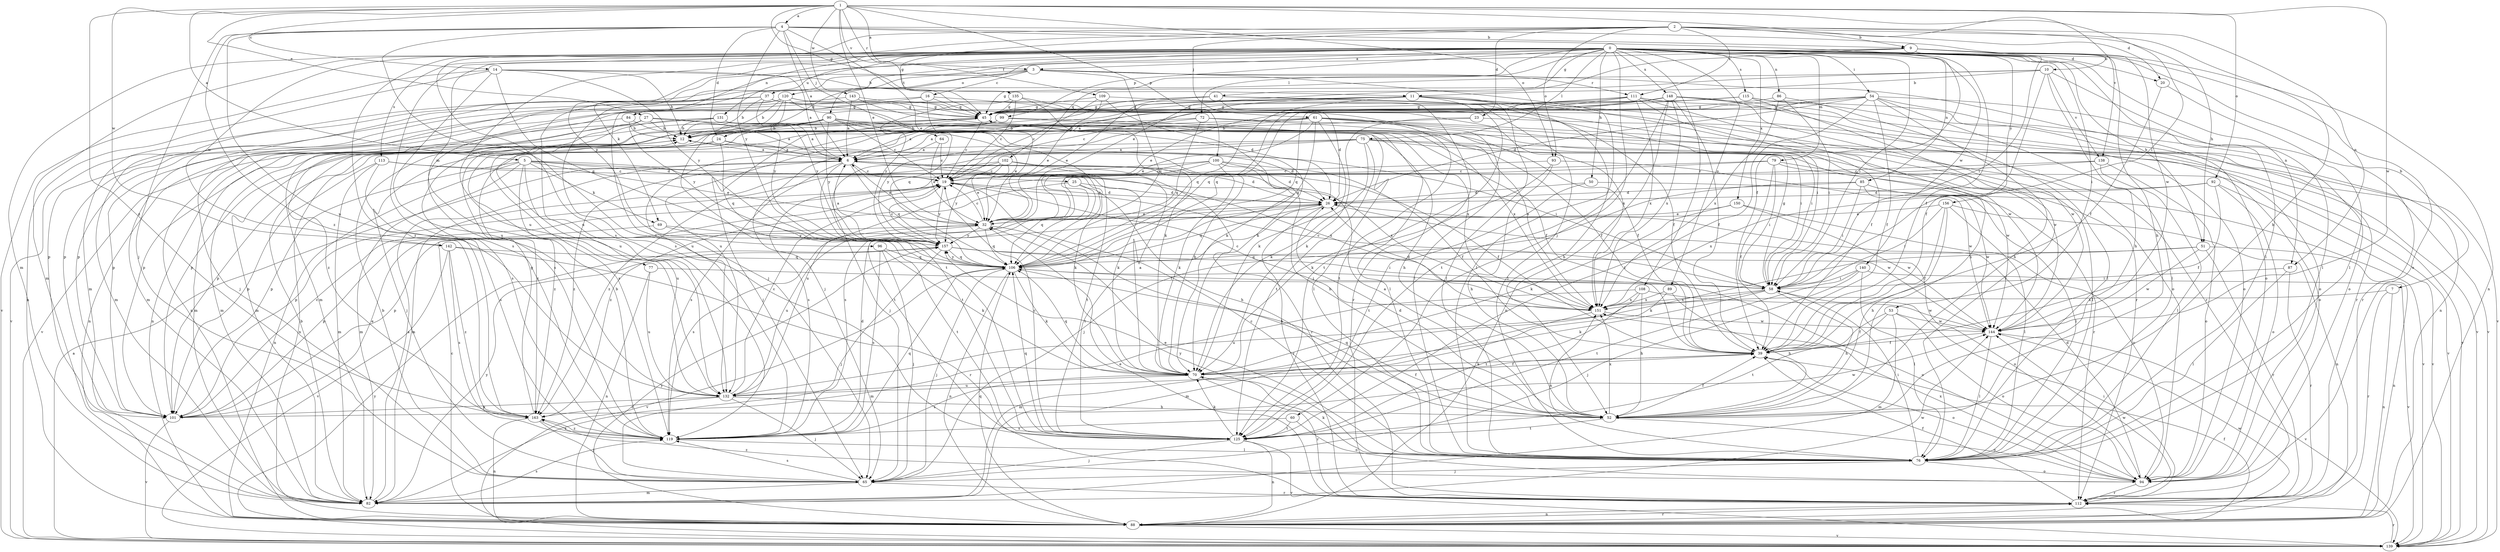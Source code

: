 strict digraph  {
0;
1;
2;
3;
4;
5;
6;
7;
9;
10;
11;
12;
14;
16;
19;
20;
23;
24;
25;
26;
27;
32;
37;
39;
41;
45;
50;
51;
52;
53;
54;
58;
60;
61;
64;
65;
69;
70;
72;
75;
76;
77;
79;
82;
84;
85;
86;
87;
88;
89;
90;
92;
93;
94;
96;
99;
100;
101;
102;
106;
108;
109;
111;
112;
113;
115;
119;
120;
125;
131;
132;
135;
138;
139;
140;
142;
143;
144;
148;
150;
151;
156;
157;
163;
0 -> 3  [label=a];
0 -> 7  [label=b];
0 -> 20  [label=d];
0 -> 37  [label=f];
0 -> 39  [label=f];
0 -> 41  [label=g];
0 -> 50  [label=h];
0 -> 51  [label=h];
0 -> 53  [label=i];
0 -> 54  [label=i];
0 -> 58  [label=i];
0 -> 60  [label=j];
0 -> 69  [label=k];
0 -> 72  [label=l];
0 -> 75  [label=l];
0 -> 76  [label=l];
0 -> 77  [label=m];
0 -> 79  [label=m];
0 -> 82  [label=m];
0 -> 84  [label=n];
0 -> 85  [label=n];
0 -> 86  [label=n];
0 -> 87  [label=n];
0 -> 89  [label=o];
0 -> 90  [label=o];
0 -> 96  [label=p];
0 -> 99  [label=p];
0 -> 102  [label=q];
0 -> 108  [label=r];
0 -> 113  [label=s];
0 -> 115  [label=s];
0 -> 119  [label=s];
0 -> 131  [label=u];
0 -> 132  [label=u];
0 -> 140  [label=w];
0 -> 142  [label=w];
0 -> 148  [label=x];
0 -> 150  [label=x];
0 -> 156  [label=y];
0 -> 163  [label=z];
1 -> 3  [label=a];
1 -> 4  [label=a];
1 -> 5  [label=a];
1 -> 14  [label=c];
1 -> 27  [label=e];
1 -> 32  [label=e];
1 -> 45  [label=g];
1 -> 58  [label=i];
1 -> 92  [label=o];
1 -> 93  [label=o];
1 -> 100  [label=p];
1 -> 109  [label=r];
1 -> 135  [label=v];
1 -> 138  [label=v];
1 -> 142  [label=w];
1 -> 143  [label=w];
1 -> 144  [label=w];
1 -> 163  [label=z];
2 -> 9  [label=b];
2 -> 20  [label=d];
2 -> 23  [label=d];
2 -> 45  [label=g];
2 -> 51  [label=h];
2 -> 52  [label=h];
2 -> 61  [label=j];
2 -> 82  [label=m];
2 -> 87  [label=n];
2 -> 93  [label=o];
2 -> 111  [label=r];
2 -> 119  [label=s];
3 -> 16  [label=c];
3 -> 24  [label=d];
3 -> 76  [label=l];
3 -> 82  [label=m];
3 -> 94  [label=o];
3 -> 106  [label=q];
3 -> 111  [label=r];
3 -> 120  [label=t];
4 -> 6  [label=a];
4 -> 9  [label=b];
4 -> 24  [label=d];
4 -> 32  [label=e];
4 -> 39  [label=f];
4 -> 64  [label=j];
4 -> 65  [label=j];
4 -> 125  [label=t];
4 -> 132  [label=u];
4 -> 144  [label=w];
4 -> 157  [label=y];
4 -> 163  [label=z];
5 -> 25  [label=d];
5 -> 32  [label=e];
5 -> 69  [label=k];
5 -> 70  [label=k];
5 -> 82  [label=m];
5 -> 88  [label=n];
5 -> 101  [label=p];
5 -> 132  [label=u];
5 -> 151  [label=x];
5 -> 163  [label=z];
6 -> 19  [label=c];
6 -> 26  [label=d];
6 -> 39  [label=f];
6 -> 70  [label=k];
6 -> 106  [label=q];
6 -> 119  [label=s];
6 -> 125  [label=t];
6 -> 163  [label=z];
7 -> 88  [label=n];
7 -> 112  [label=r];
7 -> 151  [label=x];
9 -> 10  [label=b];
9 -> 32  [label=e];
9 -> 52  [label=h];
9 -> 58  [label=i];
9 -> 88  [label=n];
9 -> 94  [label=o];
9 -> 119  [label=s];
9 -> 132  [label=u];
10 -> 11  [label=b];
10 -> 39  [label=f];
10 -> 45  [label=g];
10 -> 52  [label=h];
10 -> 65  [label=j];
10 -> 76  [label=l];
10 -> 138  [label=v];
11 -> 19  [label=c];
11 -> 45  [label=g];
11 -> 52  [label=h];
11 -> 76  [label=l];
11 -> 101  [label=p];
11 -> 106  [label=q];
11 -> 112  [label=r];
11 -> 125  [label=t];
11 -> 132  [label=u];
11 -> 139  [label=v];
12 -> 6  [label=a];
12 -> 26  [label=d];
12 -> 65  [label=j];
14 -> 6  [label=a];
14 -> 11  [label=b];
14 -> 12  [label=b];
14 -> 88  [label=n];
14 -> 106  [label=q];
14 -> 132  [label=u];
14 -> 139  [label=v];
14 -> 157  [label=y];
16 -> 45  [label=g];
16 -> 58  [label=i];
16 -> 101  [label=p];
16 -> 106  [label=q];
16 -> 119  [label=s];
19 -> 26  [label=d];
19 -> 101  [label=p];
19 -> 157  [label=y];
20 -> 39  [label=f];
20 -> 76  [label=l];
23 -> 12  [label=b];
23 -> 70  [label=k];
23 -> 139  [label=v];
24 -> 6  [label=a];
24 -> 58  [label=i];
24 -> 88  [label=n];
24 -> 101  [label=p];
24 -> 106  [label=q];
25 -> 26  [label=d];
25 -> 52  [label=h];
25 -> 106  [label=q];
25 -> 163  [label=z];
26 -> 32  [label=e];
26 -> 101  [label=p];
26 -> 106  [label=q];
26 -> 112  [label=r];
26 -> 125  [label=t];
26 -> 144  [label=w];
27 -> 6  [label=a];
27 -> 12  [label=b];
27 -> 76  [label=l];
27 -> 82  [label=m];
27 -> 88  [label=n];
27 -> 151  [label=x];
27 -> 157  [label=y];
27 -> 163  [label=z];
32 -> 6  [label=a];
32 -> 19  [label=c];
32 -> 52  [label=h];
32 -> 106  [label=q];
32 -> 119  [label=s];
32 -> 132  [label=u];
32 -> 157  [label=y];
37 -> 12  [label=b];
37 -> 45  [label=g];
37 -> 65  [label=j];
37 -> 76  [label=l];
37 -> 82  [label=m];
37 -> 139  [label=v];
37 -> 151  [label=x];
37 -> 157  [label=y];
39 -> 70  [label=k];
39 -> 94  [label=o];
41 -> 26  [label=d];
41 -> 32  [label=e];
41 -> 39  [label=f];
41 -> 45  [label=g];
41 -> 76  [label=l];
41 -> 132  [label=u];
45 -> 12  [label=b];
45 -> 19  [label=c];
45 -> 39  [label=f];
45 -> 65  [label=j];
45 -> 101  [label=p];
45 -> 151  [label=x];
50 -> 26  [label=d];
50 -> 125  [label=t];
50 -> 139  [label=v];
51 -> 70  [label=k];
51 -> 88  [label=n];
51 -> 106  [label=q];
51 -> 112  [label=r];
51 -> 144  [label=w];
52 -> 6  [label=a];
52 -> 26  [label=d];
52 -> 39  [label=f];
52 -> 94  [label=o];
52 -> 106  [label=q];
52 -> 125  [label=t];
52 -> 151  [label=x];
53 -> 39  [label=f];
53 -> 82  [label=m];
53 -> 94  [label=o];
53 -> 125  [label=t];
53 -> 144  [label=w];
54 -> 26  [label=d];
54 -> 39  [label=f];
54 -> 45  [label=g];
54 -> 52  [label=h];
54 -> 76  [label=l];
54 -> 82  [label=m];
54 -> 94  [label=o];
54 -> 106  [label=q];
54 -> 112  [label=r];
54 -> 125  [label=t];
58 -> 19  [label=c];
58 -> 45  [label=g];
58 -> 52  [label=h];
58 -> 70  [label=k];
58 -> 132  [label=u];
58 -> 151  [label=x];
60 -> 94  [label=o];
60 -> 119  [label=s];
60 -> 125  [label=t];
61 -> 12  [label=b];
61 -> 32  [label=e];
61 -> 58  [label=i];
61 -> 70  [label=k];
61 -> 94  [label=o];
61 -> 101  [label=p];
61 -> 106  [label=q];
61 -> 125  [label=t];
61 -> 144  [label=w];
61 -> 157  [label=y];
64 -> 6  [label=a];
64 -> 19  [label=c];
64 -> 32  [label=e];
65 -> 12  [label=b];
65 -> 82  [label=m];
65 -> 112  [label=r];
65 -> 119  [label=s];
69 -> 101  [label=p];
69 -> 125  [label=t];
69 -> 157  [label=y];
70 -> 6  [label=a];
70 -> 12  [label=b];
70 -> 39  [label=f];
70 -> 106  [label=q];
70 -> 112  [label=r];
70 -> 119  [label=s];
70 -> 132  [label=u];
72 -> 6  [label=a];
72 -> 12  [label=b];
72 -> 39  [label=f];
72 -> 58  [label=i];
72 -> 106  [label=q];
75 -> 6  [label=a];
75 -> 65  [label=j];
75 -> 70  [label=k];
75 -> 76  [label=l];
75 -> 125  [label=t];
75 -> 139  [label=v];
75 -> 144  [label=w];
75 -> 163  [label=z];
76 -> 19  [label=c];
76 -> 32  [label=e];
76 -> 58  [label=i];
76 -> 65  [label=j];
76 -> 70  [label=k];
76 -> 94  [label=o];
76 -> 151  [label=x];
76 -> 157  [label=y];
77 -> 58  [label=i];
77 -> 88  [label=n];
77 -> 132  [label=u];
79 -> 19  [label=c];
79 -> 39  [label=f];
79 -> 58  [label=i];
79 -> 112  [label=r];
79 -> 119  [label=s];
79 -> 139  [label=v];
82 -> 6  [label=a];
82 -> 12  [label=b];
82 -> 119  [label=s];
82 -> 144  [label=w];
82 -> 157  [label=y];
84 -> 12  [label=b];
84 -> 52  [label=h];
84 -> 101  [label=p];
85 -> 26  [label=d];
85 -> 58  [label=i];
85 -> 65  [label=j];
85 -> 76  [label=l];
85 -> 144  [label=w];
86 -> 45  [label=g];
86 -> 58  [label=i];
86 -> 76  [label=l];
86 -> 151  [label=x];
87 -> 58  [label=i];
87 -> 76  [label=l];
87 -> 112  [label=r];
88 -> 19  [label=c];
88 -> 39  [label=f];
88 -> 106  [label=q];
88 -> 112  [label=r];
88 -> 139  [label=v];
88 -> 144  [label=w];
88 -> 157  [label=y];
89 -> 52  [label=h];
89 -> 82  [label=m];
89 -> 151  [label=x];
90 -> 12  [label=b];
90 -> 19  [label=c];
90 -> 32  [label=e];
90 -> 76  [label=l];
90 -> 82  [label=m];
90 -> 106  [label=q];
90 -> 119  [label=s];
90 -> 139  [label=v];
90 -> 157  [label=y];
92 -> 26  [label=d];
92 -> 39  [label=f];
92 -> 94  [label=o];
92 -> 139  [label=v];
92 -> 151  [label=x];
93 -> 19  [label=c];
93 -> 52  [label=h];
93 -> 70  [label=k];
93 -> 144  [label=w];
94 -> 26  [label=d];
94 -> 112  [label=r];
94 -> 151  [label=x];
94 -> 163  [label=z];
96 -> 65  [label=j];
96 -> 70  [label=k];
96 -> 106  [label=q];
96 -> 119  [label=s];
99 -> 6  [label=a];
99 -> 12  [label=b];
99 -> 82  [label=m];
99 -> 139  [label=v];
99 -> 151  [label=x];
100 -> 19  [label=c];
100 -> 26  [label=d];
100 -> 39  [label=f];
100 -> 52  [label=h];
100 -> 70  [label=k];
100 -> 125  [label=t];
100 -> 163  [label=z];
101 -> 19  [label=c];
101 -> 32  [label=e];
101 -> 139  [label=v];
101 -> 144  [label=w];
102 -> 19  [label=c];
102 -> 32  [label=e];
102 -> 82  [label=m];
102 -> 112  [label=r];
102 -> 119  [label=s];
102 -> 125  [label=t];
102 -> 157  [label=y];
106 -> 58  [label=i];
106 -> 65  [label=j];
106 -> 70  [label=k];
106 -> 88  [label=n];
106 -> 94  [label=o];
106 -> 139  [label=v];
106 -> 157  [label=y];
108 -> 52  [label=h];
108 -> 82  [label=m];
108 -> 125  [label=t];
108 -> 144  [label=w];
108 -> 151  [label=x];
109 -> 19  [label=c];
109 -> 32  [label=e];
109 -> 45  [label=g];
109 -> 70  [label=k];
109 -> 112  [label=r];
111 -> 39  [label=f];
111 -> 45  [label=g];
111 -> 52  [label=h];
111 -> 65  [label=j];
111 -> 88  [label=n];
111 -> 106  [label=q];
111 -> 151  [label=x];
112 -> 32  [label=e];
112 -> 39  [label=f];
112 -> 58  [label=i];
112 -> 88  [label=n];
112 -> 144  [label=w];
113 -> 19  [label=c];
113 -> 82  [label=m];
113 -> 101  [label=p];
113 -> 119  [label=s];
113 -> 151  [label=x];
115 -> 6  [label=a];
115 -> 45  [label=g];
115 -> 76  [label=l];
115 -> 94  [label=o];
115 -> 112  [label=r];
115 -> 132  [label=u];
119 -> 12  [label=b];
119 -> 26  [label=d];
119 -> 76  [label=l];
119 -> 106  [label=q];
119 -> 163  [label=z];
120 -> 12  [label=b];
120 -> 45  [label=g];
120 -> 70  [label=k];
120 -> 82  [label=m];
120 -> 88  [label=n];
120 -> 94  [label=o];
120 -> 125  [label=t];
120 -> 157  [label=y];
125 -> 19  [label=c];
125 -> 65  [label=j];
125 -> 70  [label=k];
125 -> 88  [label=n];
125 -> 106  [label=q];
125 -> 139  [label=v];
131 -> 6  [label=a];
131 -> 12  [label=b];
131 -> 39  [label=f];
131 -> 88  [label=n];
131 -> 119  [label=s];
132 -> 19  [label=c];
132 -> 39  [label=f];
132 -> 52  [label=h];
132 -> 65  [label=j];
132 -> 101  [label=p];
132 -> 163  [label=z];
135 -> 19  [label=c];
135 -> 45  [label=g];
135 -> 70  [label=k];
135 -> 144  [label=w];
135 -> 157  [label=y];
138 -> 19  [label=c];
138 -> 76  [label=l];
138 -> 94  [label=o];
138 -> 132  [label=u];
139 -> 6  [label=a];
139 -> 112  [label=r];
139 -> 157  [label=y];
140 -> 58  [label=i];
140 -> 65  [label=j];
140 -> 76  [label=l];
140 -> 125  [label=t];
140 -> 139  [label=v];
142 -> 106  [label=q];
142 -> 112  [label=r];
142 -> 119  [label=s];
142 -> 139  [label=v];
142 -> 163  [label=z];
143 -> 6  [label=a];
143 -> 26  [label=d];
143 -> 45  [label=g];
143 -> 101  [label=p];
144 -> 39  [label=f];
144 -> 76  [label=l];
144 -> 139  [label=v];
148 -> 32  [label=e];
148 -> 39  [label=f];
148 -> 45  [label=g];
148 -> 88  [label=n];
148 -> 94  [label=o];
148 -> 106  [label=q];
148 -> 112  [label=r];
148 -> 125  [label=t];
148 -> 144  [label=w];
148 -> 151  [label=x];
150 -> 32  [label=e];
150 -> 70  [label=k];
150 -> 94  [label=o];
150 -> 144  [label=w];
151 -> 19  [label=c];
151 -> 26  [label=d];
151 -> 82  [label=m];
151 -> 144  [label=w];
156 -> 32  [label=e];
156 -> 39  [label=f];
156 -> 52  [label=h];
156 -> 58  [label=i];
156 -> 76  [label=l];
156 -> 88  [label=n];
157 -> 6  [label=a];
157 -> 19  [label=c];
157 -> 58  [label=i];
157 -> 65  [label=j];
157 -> 94  [label=o];
157 -> 106  [label=q];
163 -> 45  [label=g];
163 -> 65  [label=j];
163 -> 88  [label=n];
163 -> 119  [label=s];
}
